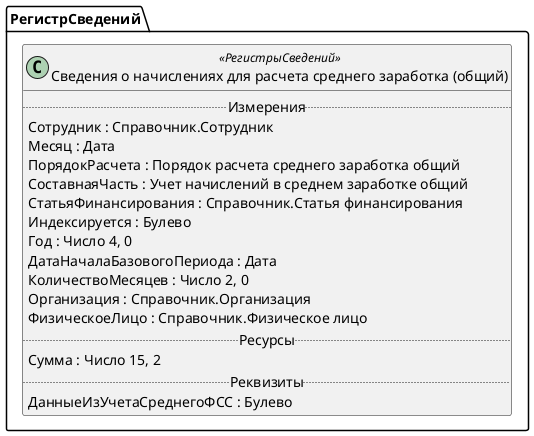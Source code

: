 ﻿@startuml СведенияОНачисленияхДляРасчетаСреднегоЗаработкаОбщий
'!include templates.wsd
'..\include templates.wsd
class РегистрСведений.СведенияОНачисленияхДляРасчетаСреднегоЗаработкаОбщий as "Сведения о начислениях для расчета среднего заработка (общий)" <<РегистрыСведений>>
{
..Измерения..
Сотрудник : Справочник.Сотрудник
Месяц : Дата
ПорядокРасчета : Порядок расчета среднего заработка общий
СоставнаяЧасть : Учет начислений в среднем заработке общий
СтатьяФинансирования : Справочник.Статья финансирования
Индексируется : Булево
Год : Число 4, 0
ДатаНачалаБазовогоПериода : Дата
КоличествоМесяцев : Число 2, 0
Организация : Справочник.Организация
ФизическоеЛицо : Справочник.Физическое лицо
..Ресурсы..
Сумма : Число 15, 2
..Реквизиты..
ДанныеИзУчетаСреднегоФСС : Булево
}
@enduml
